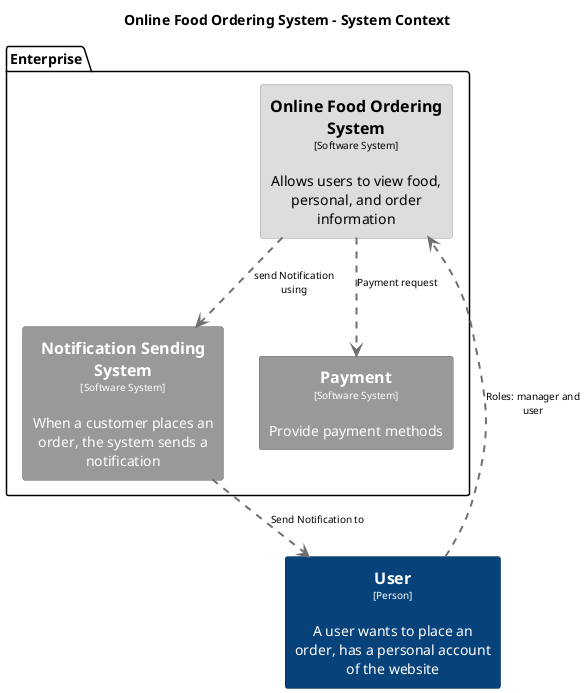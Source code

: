 @startuml(id=OnlineFoodOderingSystemContext)
title Online Food Ordering System - System Context

skinparam {
  shadowing false
  arrowFontSize 10
  defaultTextAlignment center
  wrapWidth 200
  maxMessageSize 100
}
hide stereotype
top to bottom direction
skinparam rectangle<<1>> {
  BackgroundColor #08427b
  FontColor #ffffff
  BorderColor #052e56
}
skinparam rectangle<<2>> {
  BackgroundColor #999999
  FontColor #ffffff
  BorderColor #6b6b6b
}
skinparam rectangle<<3>> {
  BackgroundColor #999999
  FontColor #ffffff
  BorderColor #6b6b6b
}
skinparam rectangle<<4>> {
  BackgroundColor #dddddd
  FontColor #000000
  BorderColor #9a9a9a
}
rectangle "==User\n<size:10>[Person]</size>\n\nA user wants to place an order, has a personal account of the website" <<1>> as 1
package "Enterprise" {
  rectangle "==Notification Sending System\n<size:10>[Software System]</size>\n\nWhen a customer places an order, the system sends a notification" <<3>> as 3
  rectangle "==Online Food Ordering System\n<size:10>[Software System]</size>\n\nAllows users to view food, personal, and order information" <<4>> as 4
  rectangle "==Payment\n<size:10>[Software System]</size>\n\nProvide payment methods" <<2>> as 2
}
3 .[#707070,thickness=2].> 1 : "Send Notification to"
4 .[#707070,thickness=2].> 3 : "send Notification using"
4 .[#707070,thickness=2].> 2 : "Payment request"
1 .[#707070,thickness=2].> 4 : "Roles: manager and user"
@enduml